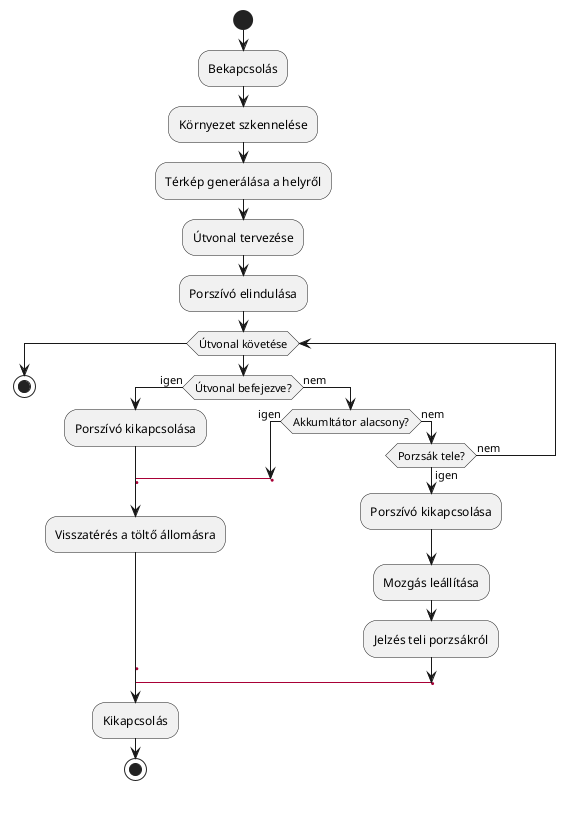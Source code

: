 @startuml roomba diagram
start
:Bekapcsolás;
:Környezet szkennelése;
:Térkép generálása a helyről;
:Útvonal tervezése;
:Porszívó elindulása;
while (Útvonal követése) 

if(Útvonal befejezve?) then (igen)
    :Porszívó kikapcsolása;
    label kikapcsol
    :Visszatérés a töltő állomásra;
    label lab1
    label lab2
    label lab3
    label off
    :Kikapcsolás;
    stop
else (nem)
    if (Akkumltátor alacsony?) then (igen)
        label lab4
        goto kikapcsol
    else (nem)
        if (Porzsák tele?) then (igen)
            :Porszívó kikapcsolása;
            :Mozgás leállítása;
            :Jelzés teli porzsákról;
            goto off
        else (nem)
            
        
        endif
    endif
endif
endwhile
stop
@enduml